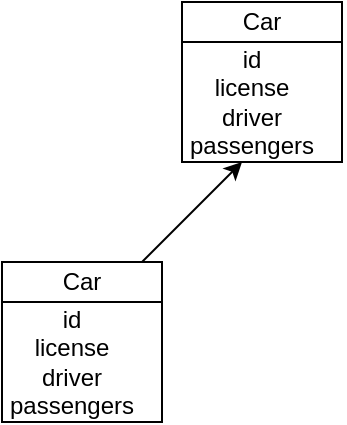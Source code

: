 <mxfile version="12.2.4" pages="1"><diagram id="mh0Yyq-pvgUW_JiWasPP" name="Page-1"><mxGraphModel dx="563" dy="453" grid="1" gridSize="10" guides="1" tooltips="1" connect="1" arrows="1" fold="1" page="1" pageScale="1" pageWidth="827" pageHeight="1169" math="0" shadow="0"><root><mxCell id="0"/><mxCell id="1" parent="0"/><mxCell id="12" value="" style="rounded=0;whiteSpace=wrap;html=1;fillColor=none;" parent="1" vertex="1"><mxGeometry x="130" y="155" width="80" height="15" as="geometry"/></mxCell><mxCell id="2" value="" style="whiteSpace=wrap;html=1;aspect=fixed;" parent="1" vertex="1"><mxGeometry x="220" y="20" width="80" height="80" as="geometry"/></mxCell><mxCell id="4" value="" style="endArrow=none;html=1;exitX=0;exitY=0.25;exitDx=0;exitDy=0;entryX=1;entryY=0.25;entryDx=0;entryDy=0;" parent="1" source="2" target="2" edge="1"><mxGeometry width="50" height="50" relative="1" as="geometry"><mxPoint x="50" y="80" as="sourcePoint"/><mxPoint x="100" y="30" as="targetPoint"/></mxGeometry></mxCell><mxCell id="5" value="Car" style="text;html=1;strokeColor=none;fillColor=none;align=center;verticalAlign=middle;whiteSpace=wrap;rounded=0;" parent="1" vertex="1"><mxGeometry x="240" y="20" width="40" height="20" as="geometry"/></mxCell><mxCell id="6" value="id&lt;br&gt;license&lt;br&gt;driver&lt;br&gt;passengers" style="text;html=1;strokeColor=none;fillColor=none;align=center;verticalAlign=middle;whiteSpace=wrap;rounded=0;" parent="1" vertex="1"><mxGeometry x="230" y="50" width="50" height="40" as="geometry"/></mxCell><mxCell id="8" value="" style="endArrow=classic;html=1;" parent="1" edge="1"><mxGeometry width="50" height="50" relative="1" as="geometry"><mxPoint x="200" y="150" as="sourcePoint"/><mxPoint x="250" y="100" as="targetPoint"/></mxGeometry></mxCell><mxCell id="9" value="" style="whiteSpace=wrap;html=1;aspect=fixed;" parent="1" vertex="1"><mxGeometry x="130" y="150" width="80" height="80" as="geometry"/></mxCell><mxCell id="10" value="Car" style="text;html=1;strokeColor=none;fillColor=none;align=center;verticalAlign=middle;whiteSpace=wrap;rounded=0;" parent="1" vertex="1"><mxGeometry x="150" y="150" width="40" height="20" as="geometry"/></mxCell><mxCell id="11" value="id&lt;br&gt;license&lt;br&gt;driver&lt;br&gt;passengers" style="text;html=1;strokeColor=none;fillColor=none;align=center;verticalAlign=middle;whiteSpace=wrap;rounded=0;" parent="1" vertex="1"><mxGeometry x="140" y="180" width="50" height="40" as="geometry"/></mxCell><mxCell id="13" value="" style="rounded=0;whiteSpace=wrap;html=1;fillColor=none;" parent="1" vertex="1"><mxGeometry x="130" y="150" width="80" height="20" as="geometry"/></mxCell></root></mxGraphModel></diagram></mxfile>